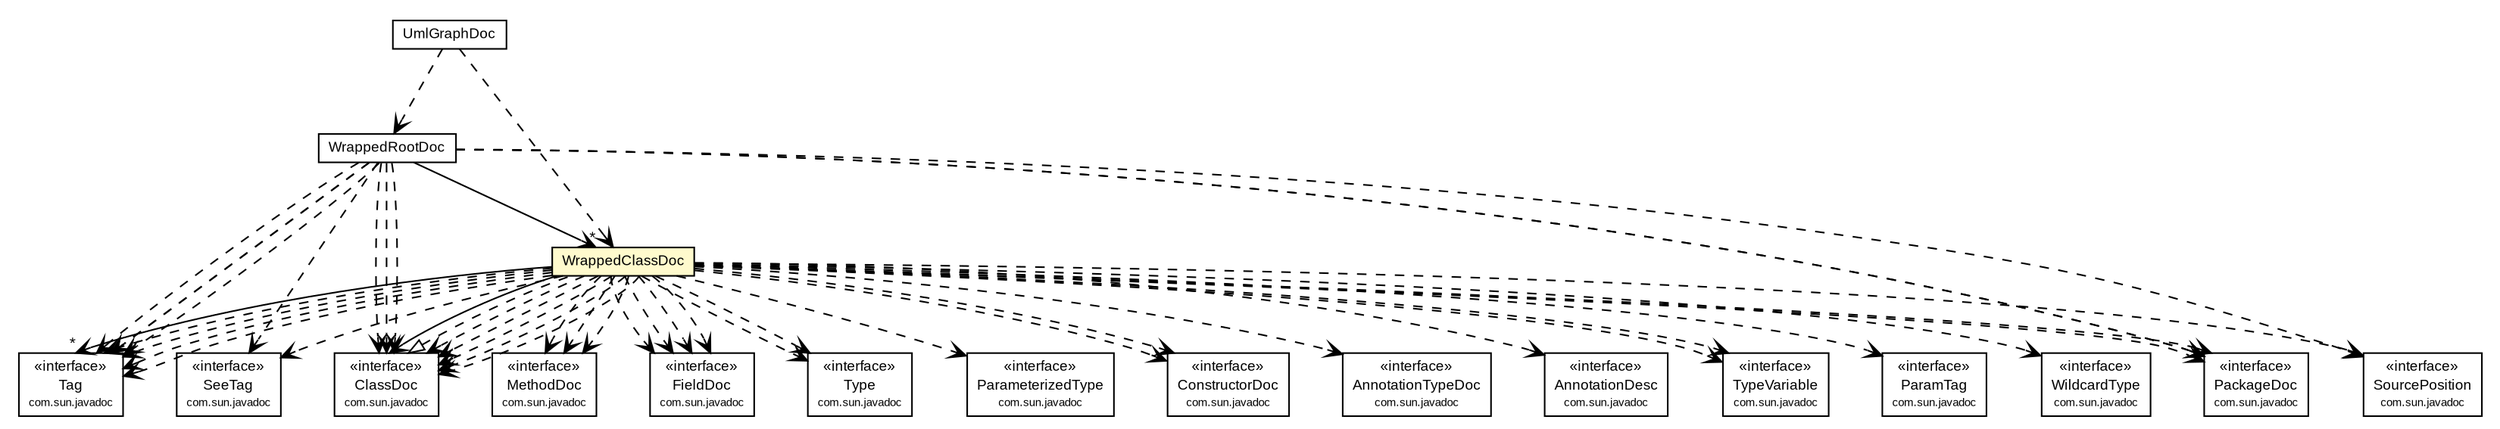 #!/usr/local/bin/dot
#
# Class diagram 
# Generated by UmlGraph version 4.9 (http://www.spinellis.gr/sw/umlgraph)
#

digraph G {
	edge [fontname="arial",fontsize=10,labelfontname="arial",labelfontsize=10];
	node [fontname="arial",fontsize=10,shape=plaintext];
	// gr.spinellis.umlgraph.doclet.WrappedClassDoc
	c122 [label=<<table border="0" cellborder="1" cellspacing="0" cellpadding="2" port="p" bgcolor="lemonChiffon" href="./WrappedClassDoc.html">
		<tr><td><table border="0" cellspacing="0" cellpadding="1">
			<tr><td> WrappedClassDoc </td></tr>
		</table></td></tr>
		</table>>, fontname="arial", fontcolor="black", fontsize=9.0];
	// gr.spinellis.umlgraph.doclet.WrappedRootDoc
	c128 [label=<<table border="0" cellborder="1" cellspacing="0" cellpadding="2" port="p" href="./WrappedRootDoc.html">
		<tr><td><table border="0" cellspacing="0" cellpadding="1">
			<tr><td> WrappedRootDoc </td></tr>
		</table></td></tr>
		</table>>, fontname="arial", fontcolor="black", fontsize=9.0];
	// gr.spinellis.umlgraph.doclet.UmlGraphDoc
	c129 [label=<<table border="0" cellborder="1" cellspacing="0" cellpadding="2" port="p" href="./UmlGraphDoc.html">
		<tr><td><table border="0" cellspacing="0" cellpadding="1">
			<tr><td> UmlGraphDoc </td></tr>
		</table></td></tr>
		</table>>, fontname="arial", fontcolor="black", fontsize=9.0];
	//gr.spinellis.umlgraph.doclet.WrappedClassDoc implements com.sun.javadoc.ClassDoc
	c150:p -> c122:p [dir=back,arrowtail=empty,style=dashed];
	// gr.spinellis.umlgraph.doclet.UmlGraphDoc DEPEND gr.spinellis.umlgraph.doclet.WrappedClassDoc
	c129:p -> c122:p [taillabel="", label="", headlabel="", fontname="arial", fontcolor="black", fontsize=10.0, color="black", arrowhead=open, style=dashed];
	// gr.spinellis.umlgraph.doclet.UmlGraphDoc DEPEND gr.spinellis.umlgraph.doclet.WrappedRootDoc
	c129:p -> c128:p [taillabel="", label="", headlabel="", fontname="arial", fontcolor="black", fontsize=10.0, color="black", arrowhead=open, style=dashed];
	// gr.spinellis.umlgraph.doclet.WrappedClassDoc NAVASSOC com.sun.javadoc.ClassDoc
	c122:p -> c150:p [taillabel="", label="", headlabel="", fontname="arial", fontcolor="black", fontsize=10.0, color="black", arrowhead=open];
	// gr.spinellis.umlgraph.doclet.WrappedClassDoc NAVASSOC com.sun.javadoc.Tag
	c122:p -> c151:p [taillabel="", label="", headlabel="*", fontname="arial", fontcolor="black", fontsize=10.0, color="black", arrowhead=open];
	// gr.spinellis.umlgraph.doclet.WrappedRootDoc NAVASSOC gr.spinellis.umlgraph.doclet.WrappedClassDoc
	c128:p -> c122:p [taillabel="", label="", headlabel="*", fontname="arial", fontcolor="black", fontsize=10.0, color="black", arrowhead=open];
	// gr.spinellis.umlgraph.doclet.WrappedClassDoc DEPEND com.sun.javadoc.Tag
	c122:p -> c151:p [taillabel="", label="", headlabel="", fontname="arial", fontcolor="black", fontsize=10.0, color="black", arrowhead=open, style=dashed];
	// gr.spinellis.umlgraph.doclet.WrappedClassDoc DEPEND com.sun.javadoc.ClassDoc
	c122:p -> c150:p [taillabel="", label="", headlabel="", fontname="arial", fontcolor="black", fontsize=10.0, color="black", arrowhead=open, style=dashed];
	// gr.spinellis.umlgraph.doclet.WrappedClassDoc DEPEND com.sun.javadoc.MethodDoc
	c122:p -> c152:p [taillabel="", label="", headlabel="", fontname="arial", fontcolor="black", fontsize=10.0, color="black", arrowhead=open, style=dashed];
	// gr.spinellis.umlgraph.doclet.WrappedClassDoc DEPEND com.sun.javadoc.SeeTag
	c122:p -> c153:p [taillabel="", label="", headlabel="", fontname="arial", fontcolor="black", fontsize=10.0, color="black", arrowhead=open, style=dashed];
	// gr.spinellis.umlgraph.doclet.WrappedClassDoc DEPEND com.sun.javadoc.PackageDoc
	c122:p -> c154:p [taillabel="", label="", headlabel="", fontname="arial", fontcolor="black", fontsize=10.0, color="black", arrowhead=open, style=dashed];
	// gr.spinellis.umlgraph.doclet.WrappedClassDoc DEPEND com.sun.javadoc.FieldDoc
	c122:p -> c155:p [taillabel="", label="", headlabel="", fontname="arial", fontcolor="black", fontsize=10.0, color="black", arrowhead=open, style=dashed];
	// gr.spinellis.umlgraph.doclet.WrappedClassDoc DEPEND com.sun.javadoc.Tag
	c122:p -> c151:p [taillabel="", label="", headlabel="", fontname="arial", fontcolor="black", fontsize=10.0, color="black", arrowhead=open, style=dashed];
	// gr.spinellis.umlgraph.doclet.WrappedClassDoc DEPEND com.sun.javadoc.Tag
	c122:p -> c151:p [taillabel="", label="", headlabel="", fontname="arial", fontcolor="black", fontsize=10.0, color="black", arrowhead=open, style=dashed];
	// gr.spinellis.umlgraph.doclet.WrappedClassDoc DEPEND com.sun.javadoc.Type
	c122:p -> c156:p [taillabel="", label="", headlabel="", fontname="arial", fontcolor="black", fontsize=10.0, color="black", arrowhead=open, style=dashed];
	// gr.spinellis.umlgraph.doclet.WrappedClassDoc DEPEND com.sun.javadoc.FieldDoc
	c122:p -> c155:p [taillabel="", label="", headlabel="", fontname="arial", fontcolor="black", fontsize=10.0, color="black", arrowhead=open, style=dashed];
	// gr.spinellis.umlgraph.doclet.WrappedClassDoc DEPEND com.sun.javadoc.ClassDoc
	c122:p -> c150:p [taillabel="", label="", headlabel="", fontname="arial", fontcolor="black", fontsize=10.0, color="black", arrowhead=open, style=dashed];
	// gr.spinellis.umlgraph.doclet.WrappedClassDoc DEPEND com.sun.javadoc.FieldDoc
	c122:p -> c155:p [taillabel="", label="", headlabel="", fontname="arial", fontcolor="black", fontsize=10.0, color="black", arrowhead=open, style=dashed];
	// gr.spinellis.umlgraph.doclet.WrappedClassDoc DEPEND com.sun.javadoc.SourcePosition
	c122:p -> c157:p [taillabel="", label="", headlabel="", fontname="arial", fontcolor="black", fontsize=10.0, color="black", arrowhead=open, style=dashed];
	// gr.spinellis.umlgraph.doclet.WrappedClassDoc DEPEND com.sun.javadoc.ParameterizedType
	c122:p -> c158:p [taillabel="", label="", headlabel="", fontname="arial", fontcolor="black", fontsize=10.0, color="black", arrowhead=open, style=dashed];
	// gr.spinellis.umlgraph.doclet.WrappedClassDoc DEPEND com.sun.javadoc.ConstructorDoc
	c122:p -> c159:p [taillabel="", label="", headlabel="", fontname="arial", fontcolor="black", fontsize=10.0, color="black", arrowhead=open, style=dashed];
	// gr.spinellis.umlgraph.doclet.WrappedClassDoc DEPEND com.sun.javadoc.MethodDoc
	c122:p -> c152:p [taillabel="", label="", headlabel="", fontname="arial", fontcolor="black", fontsize=10.0, color="black", arrowhead=open, style=dashed];
	// gr.spinellis.umlgraph.doclet.WrappedClassDoc DEPEND com.sun.javadoc.ClassDoc
	c122:p -> c150:p [taillabel="", label="", headlabel="", fontname="arial", fontcolor="black", fontsize=10.0, color="black", arrowhead=open, style=dashed];
	// gr.spinellis.umlgraph.doclet.WrappedClassDoc DEPEND com.sun.javadoc.AnnotationTypeDoc
	c122:p -> c160:p [taillabel="", label="", headlabel="", fontname="arial", fontcolor="black", fontsize=10.0, color="black", arrowhead=open, style=dashed];
	// gr.spinellis.umlgraph.doclet.WrappedClassDoc DEPEND com.sun.javadoc.AnnotationDesc
	c122:p -> c161:p [taillabel="", label="", headlabel="", fontname="arial", fontcolor="black", fontsize=10.0, color="black", arrowhead=open, style=dashed];
	// gr.spinellis.umlgraph.doclet.WrappedClassDoc DEPEND com.sun.javadoc.FieldDoc
	c122:p -> c155:p [taillabel="", label="", headlabel="", fontname="arial", fontcolor="black", fontsize=10.0, color="black", arrowhead=open, style=dashed];
	// gr.spinellis.umlgraph.doclet.WrappedClassDoc DEPEND com.sun.javadoc.TypeVariable
	c122:p -> c162:p [taillabel="", label="", headlabel="", fontname="arial", fontcolor="black", fontsize=10.0, color="black", arrowhead=open, style=dashed];
	// gr.spinellis.umlgraph.doclet.WrappedClassDoc DEPEND com.sun.javadoc.Tag
	c122:p -> c151:p [taillabel="", label="", headlabel="", fontname="arial", fontcolor="black", fontsize=10.0, color="black", arrowhead=open, style=dashed];
	// gr.spinellis.umlgraph.doclet.WrappedClassDoc DEPEND com.sun.javadoc.ParamTag
	c122:p -> c163:p [taillabel="", label="", headlabel="", fontname="arial", fontcolor="black", fontsize=10.0, color="black", arrowhead=open, style=dashed];
	// gr.spinellis.umlgraph.doclet.WrappedClassDoc DEPEND com.sun.javadoc.ConstructorDoc
	c122:p -> c159:p [taillabel="", label="", headlabel="", fontname="arial", fontcolor="black", fontsize=10.0, color="black", arrowhead=open, style=dashed];
	// gr.spinellis.umlgraph.doclet.WrappedClassDoc DEPEND com.sun.javadoc.ClassDoc
	c122:p -> c150:p [taillabel="", label="", headlabel="", fontname="arial", fontcolor="black", fontsize=10.0, color="black", arrowhead=open, style=dashed];
	// gr.spinellis.umlgraph.doclet.WrappedClassDoc DEPEND com.sun.javadoc.Type
	c122:p -> c156:p [taillabel="", label="", headlabel="", fontname="arial", fontcolor="black", fontsize=10.0, color="black", arrowhead=open, style=dashed];
	// gr.spinellis.umlgraph.doclet.WrappedClassDoc DEPEND com.sun.javadoc.MethodDoc
	c122:p -> c152:p [taillabel="", label="", headlabel="", fontname="arial", fontcolor="black", fontsize=10.0, color="black", arrowhead=open, style=dashed];
	// gr.spinellis.umlgraph.doclet.WrappedClassDoc DEPEND com.sun.javadoc.PackageDoc
	c122:p -> c154:p [taillabel="", label="", headlabel="", fontname="arial", fontcolor="black", fontsize=10.0, color="black", arrowhead=open, style=dashed];
	// gr.spinellis.umlgraph.doclet.WrappedClassDoc DEPEND com.sun.javadoc.WildcardType
	c122:p -> c164:p [taillabel="", label="", headlabel="", fontname="arial", fontcolor="black", fontsize=10.0, color="black", arrowhead=open, style=dashed];
	// gr.spinellis.umlgraph.doclet.WrappedClassDoc DEPEND com.sun.javadoc.TypeVariable
	c122:p -> c162:p [taillabel="", label="", headlabel="", fontname="arial", fontcolor="black", fontsize=10.0, color="black", arrowhead=open, style=dashed];
	// gr.spinellis.umlgraph.doclet.WrappedClassDoc DEPEND com.sun.javadoc.ClassDoc
	c122:p -> c150:p [taillabel="", label="", headlabel="", fontname="arial", fontcolor="black", fontsize=10.0, color="black", arrowhead=open, style=dashed];
	// gr.spinellis.umlgraph.doclet.WrappedRootDoc DEPEND com.sun.javadoc.Tag
	c128:p -> c151:p [taillabel="", label="", headlabel="", fontname="arial", fontcolor="black", fontsize=10.0, color="black", arrowhead=open, style=dashed];
	// gr.spinellis.umlgraph.doclet.WrappedRootDoc DEPEND com.sun.javadoc.Tag
	c128:p -> c151:p [taillabel="", label="", headlabel="", fontname="arial", fontcolor="black", fontsize=10.0, color="black", arrowhead=open, style=dashed];
	// gr.spinellis.umlgraph.doclet.WrappedRootDoc DEPEND com.sun.javadoc.Tag
	c128:p -> c151:p [taillabel="", label="", headlabel="", fontname="arial", fontcolor="black", fontsize=10.0, color="black", arrowhead=open, style=dashed];
	// gr.spinellis.umlgraph.doclet.WrappedRootDoc DEPEND com.sun.javadoc.ClassDoc
	c128:p -> c150:p [taillabel="", label="", headlabel="", fontname="arial", fontcolor="black", fontsize=10.0, color="black", arrowhead=open, style=dashed];
	// gr.spinellis.umlgraph.doclet.WrappedRootDoc DEPEND com.sun.javadoc.PackageDoc
	c128:p -> c154:p [taillabel="", label="", headlabel="", fontname="arial", fontcolor="black", fontsize=10.0, color="black", arrowhead=open, style=dashed];
	// gr.spinellis.umlgraph.doclet.WrappedRootDoc DEPEND com.sun.javadoc.SeeTag
	c128:p -> c153:p [taillabel="", label="", headlabel="", fontname="arial", fontcolor="black", fontsize=10.0, color="black", arrowhead=open, style=dashed];
	// gr.spinellis.umlgraph.doclet.WrappedRootDoc DEPEND com.sun.javadoc.PackageDoc
	c128:p -> c154:p [taillabel="", label="", headlabel="", fontname="arial", fontcolor="black", fontsize=10.0, color="black", arrowhead=open, style=dashed];
	// gr.spinellis.umlgraph.doclet.WrappedRootDoc DEPEND com.sun.javadoc.SourcePosition
	c128:p -> c157:p [taillabel="", label="", headlabel="", fontname="arial", fontcolor="black", fontsize=10.0, color="black", arrowhead=open, style=dashed];
	// gr.spinellis.umlgraph.doclet.WrappedRootDoc DEPEND com.sun.javadoc.Tag
	c128:p -> c151:p [taillabel="", label="", headlabel="", fontname="arial", fontcolor="black", fontsize=10.0, color="black", arrowhead=open, style=dashed];
	// gr.spinellis.umlgraph.doclet.WrappedRootDoc DEPEND com.sun.javadoc.ClassDoc
	c128:p -> c150:p [taillabel="", label="", headlabel="", fontname="arial", fontcolor="black", fontsize=10.0, color="black", arrowhead=open, style=dashed];
	// gr.spinellis.umlgraph.doclet.WrappedRootDoc DEPEND com.sun.javadoc.ClassDoc
	c128:p -> c150:p [taillabel="", label="", headlabel="", fontname="arial", fontcolor="black", fontsize=10.0, color="black", arrowhead=open, style=dashed];
	// com.sun.javadoc.WildcardType
	c164 [label=<<table border="0" cellborder="1" cellspacing="0" cellpadding="2" port="p" href="http://java.sun.com/j2se/1.5.0/docs/guide/javadoc/doclet/spec/com/sun/javadoc/WildcardType.html">
		<tr><td><table border="0" cellspacing="0" cellpadding="1">
			<tr><td> &laquo;interface&raquo; </td></tr>
			<tr><td> WildcardType </td></tr>
			<tr><td><font point-size="7.0"> com.sun.javadoc </font></td></tr>
		</table></td></tr>
		</table>>, fontname="arial", fontcolor="black", fontsize=9.0];
	// com.sun.javadoc.Type
	c156 [label=<<table border="0" cellborder="1" cellspacing="0" cellpadding="2" port="p" href="http://java.sun.com/j2se/1.5.0/docs/guide/javadoc/doclet/spec/com/sun/javadoc/Type.html">
		<tr><td><table border="0" cellspacing="0" cellpadding="1">
			<tr><td> &laquo;interface&raquo; </td></tr>
			<tr><td> Type </td></tr>
			<tr><td><font point-size="7.0"> com.sun.javadoc </font></td></tr>
		</table></td></tr>
		</table>>, fontname="arial", fontcolor="black", fontsize=9.0];
	// com.sun.javadoc.SeeTag
	c153 [label=<<table border="0" cellborder="1" cellspacing="0" cellpadding="2" port="p" href="http://java.sun.com/j2se/1.5.0/docs/guide/javadoc/doclet/spec/com/sun/javadoc/SeeTag.html">
		<tr><td><table border="0" cellspacing="0" cellpadding="1">
			<tr><td> &laquo;interface&raquo; </td></tr>
			<tr><td> SeeTag </td></tr>
			<tr><td><font point-size="7.0"> com.sun.javadoc </font></td></tr>
		</table></td></tr>
		</table>>, fontname="arial", fontcolor="black", fontsize=9.0];
	// com.sun.javadoc.SourcePosition
	c157 [label=<<table border="0" cellborder="1" cellspacing="0" cellpadding="2" port="p" href="http://java.sun.com/j2se/1.5.0/docs/guide/javadoc/doclet/spec/com/sun/javadoc/SourcePosition.html">
		<tr><td><table border="0" cellspacing="0" cellpadding="1">
			<tr><td> &laquo;interface&raquo; </td></tr>
			<tr><td> SourcePosition </td></tr>
			<tr><td><font point-size="7.0"> com.sun.javadoc </font></td></tr>
		</table></td></tr>
		</table>>, fontname="arial", fontcolor="black", fontsize=9.0];
	// com.sun.javadoc.TypeVariable
	c162 [label=<<table border="0" cellborder="1" cellspacing="0" cellpadding="2" port="p" href="http://java.sun.com/j2se/1.5.0/docs/guide/javadoc/doclet/spec/com/sun/javadoc/TypeVariable.html">
		<tr><td><table border="0" cellspacing="0" cellpadding="1">
			<tr><td> &laquo;interface&raquo; </td></tr>
			<tr><td> TypeVariable </td></tr>
			<tr><td><font point-size="7.0"> com.sun.javadoc </font></td></tr>
		</table></td></tr>
		</table>>, fontname="arial", fontcolor="black", fontsize=9.0];
	// com.sun.javadoc.ParamTag
	c163 [label=<<table border="0" cellborder="1" cellspacing="0" cellpadding="2" port="p" href="http://java.sun.com/j2se/1.5.0/docs/guide/javadoc/doclet/spec/com/sun/javadoc/ParamTag.html">
		<tr><td><table border="0" cellspacing="0" cellpadding="1">
			<tr><td> &laquo;interface&raquo; </td></tr>
			<tr><td> ParamTag </td></tr>
			<tr><td><font point-size="7.0"> com.sun.javadoc </font></td></tr>
		</table></td></tr>
		</table>>, fontname="arial", fontcolor="black", fontsize=9.0];
	// com.sun.javadoc.Tag
	c151 [label=<<table border="0" cellborder="1" cellspacing="0" cellpadding="2" port="p" href="http://java.sun.com/j2se/1.5.0/docs/guide/javadoc/doclet/spec/com/sun/javadoc/Tag.html">
		<tr><td><table border="0" cellspacing="0" cellpadding="1">
			<tr><td> &laquo;interface&raquo; </td></tr>
			<tr><td> Tag </td></tr>
			<tr><td><font point-size="7.0"> com.sun.javadoc </font></td></tr>
		</table></td></tr>
		</table>>, fontname="arial", fontcolor="black", fontsize=9.0];
	// com.sun.javadoc.AnnotationTypeDoc
	c160 [label=<<table border="0" cellborder="1" cellspacing="0" cellpadding="2" port="p" href="http://java.sun.com/j2se/1.5.0/docs/guide/javadoc/doclet/spec/com/sun/javadoc/AnnotationTypeDoc.html">
		<tr><td><table border="0" cellspacing="0" cellpadding="1">
			<tr><td> &laquo;interface&raquo; </td></tr>
			<tr><td> AnnotationTypeDoc </td></tr>
			<tr><td><font point-size="7.0"> com.sun.javadoc </font></td></tr>
		</table></td></tr>
		</table>>, fontname="arial", fontcolor="black", fontsize=9.0];
	// com.sun.javadoc.ClassDoc
	c150 [label=<<table border="0" cellborder="1" cellspacing="0" cellpadding="2" port="p" href="http://java.sun.com/j2se/1.5.0/docs/guide/javadoc/doclet/spec/com/sun/javadoc/ClassDoc.html">
		<tr><td><table border="0" cellspacing="0" cellpadding="1">
			<tr><td> &laquo;interface&raquo; </td></tr>
			<tr><td> ClassDoc </td></tr>
			<tr><td><font point-size="7.0"> com.sun.javadoc </font></td></tr>
		</table></td></tr>
		</table>>, fontname="arial", fontcolor="black", fontsize=9.0];
	// com.sun.javadoc.MethodDoc
	c152 [label=<<table border="0" cellborder="1" cellspacing="0" cellpadding="2" port="p" href="http://java.sun.com/j2se/1.5.0/docs/guide/javadoc/doclet/spec/com/sun/javadoc/MethodDoc.html">
		<tr><td><table border="0" cellspacing="0" cellpadding="1">
			<tr><td> &laquo;interface&raquo; </td></tr>
			<tr><td> MethodDoc </td></tr>
			<tr><td><font point-size="7.0"> com.sun.javadoc </font></td></tr>
		</table></td></tr>
		</table>>, fontname="arial", fontcolor="black", fontsize=9.0];
	// com.sun.javadoc.ParameterizedType
	c158 [label=<<table border="0" cellborder="1" cellspacing="0" cellpadding="2" port="p" href="http://java.sun.com/j2se/1.5.0/docs/guide/javadoc/doclet/spec/com/sun/javadoc/ParameterizedType.html">
		<tr><td><table border="0" cellspacing="0" cellpadding="1">
			<tr><td> &laquo;interface&raquo; </td></tr>
			<tr><td> ParameterizedType </td></tr>
			<tr><td><font point-size="7.0"> com.sun.javadoc </font></td></tr>
		</table></td></tr>
		</table>>, fontname="arial", fontcolor="black", fontsize=9.0];
	// com.sun.javadoc.PackageDoc
	c154 [label=<<table border="0" cellborder="1" cellspacing="0" cellpadding="2" port="p" href="http://java.sun.com/j2se/1.5.0/docs/guide/javadoc/doclet/spec/com/sun/javadoc/PackageDoc.html">
		<tr><td><table border="0" cellspacing="0" cellpadding="1">
			<tr><td> &laquo;interface&raquo; </td></tr>
			<tr><td> PackageDoc </td></tr>
			<tr><td><font point-size="7.0"> com.sun.javadoc </font></td></tr>
		</table></td></tr>
		</table>>, fontname="arial", fontcolor="black", fontsize=9.0];
	// com.sun.javadoc.ConstructorDoc
	c159 [label=<<table border="0" cellborder="1" cellspacing="0" cellpadding="2" port="p" href="http://java.sun.com/j2se/1.5.0/docs/guide/javadoc/doclet/spec/com/sun/javadoc/ConstructorDoc.html">
		<tr><td><table border="0" cellspacing="0" cellpadding="1">
			<tr><td> &laquo;interface&raquo; </td></tr>
			<tr><td> ConstructorDoc </td></tr>
			<tr><td><font point-size="7.0"> com.sun.javadoc </font></td></tr>
		</table></td></tr>
		</table>>, fontname="arial", fontcolor="black", fontsize=9.0];
	// com.sun.javadoc.AnnotationDesc
	c161 [label=<<table border="0" cellborder="1" cellspacing="0" cellpadding="2" port="p" href="http://java.sun.com/j2se/1.5.0/docs/guide/javadoc/doclet/spec/com/sun/javadoc/AnnotationDesc.html">
		<tr><td><table border="0" cellspacing="0" cellpadding="1">
			<tr><td> &laquo;interface&raquo; </td></tr>
			<tr><td> AnnotationDesc </td></tr>
			<tr><td><font point-size="7.0"> com.sun.javadoc </font></td></tr>
		</table></td></tr>
		</table>>, fontname="arial", fontcolor="black", fontsize=9.0];
	// com.sun.javadoc.FieldDoc
	c155 [label=<<table border="0" cellborder="1" cellspacing="0" cellpadding="2" port="p" href="http://java.sun.com/j2se/1.5.0/docs/guide/javadoc/doclet/spec/com/sun/javadoc/FieldDoc.html">
		<tr><td><table border="0" cellspacing="0" cellpadding="1">
			<tr><td> &laquo;interface&raquo; </td></tr>
			<tr><td> FieldDoc </td></tr>
			<tr><td><font point-size="7.0"> com.sun.javadoc </font></td></tr>
		</table></td></tr>
		</table>>, fontname="arial", fontcolor="black", fontsize=9.0];
}

